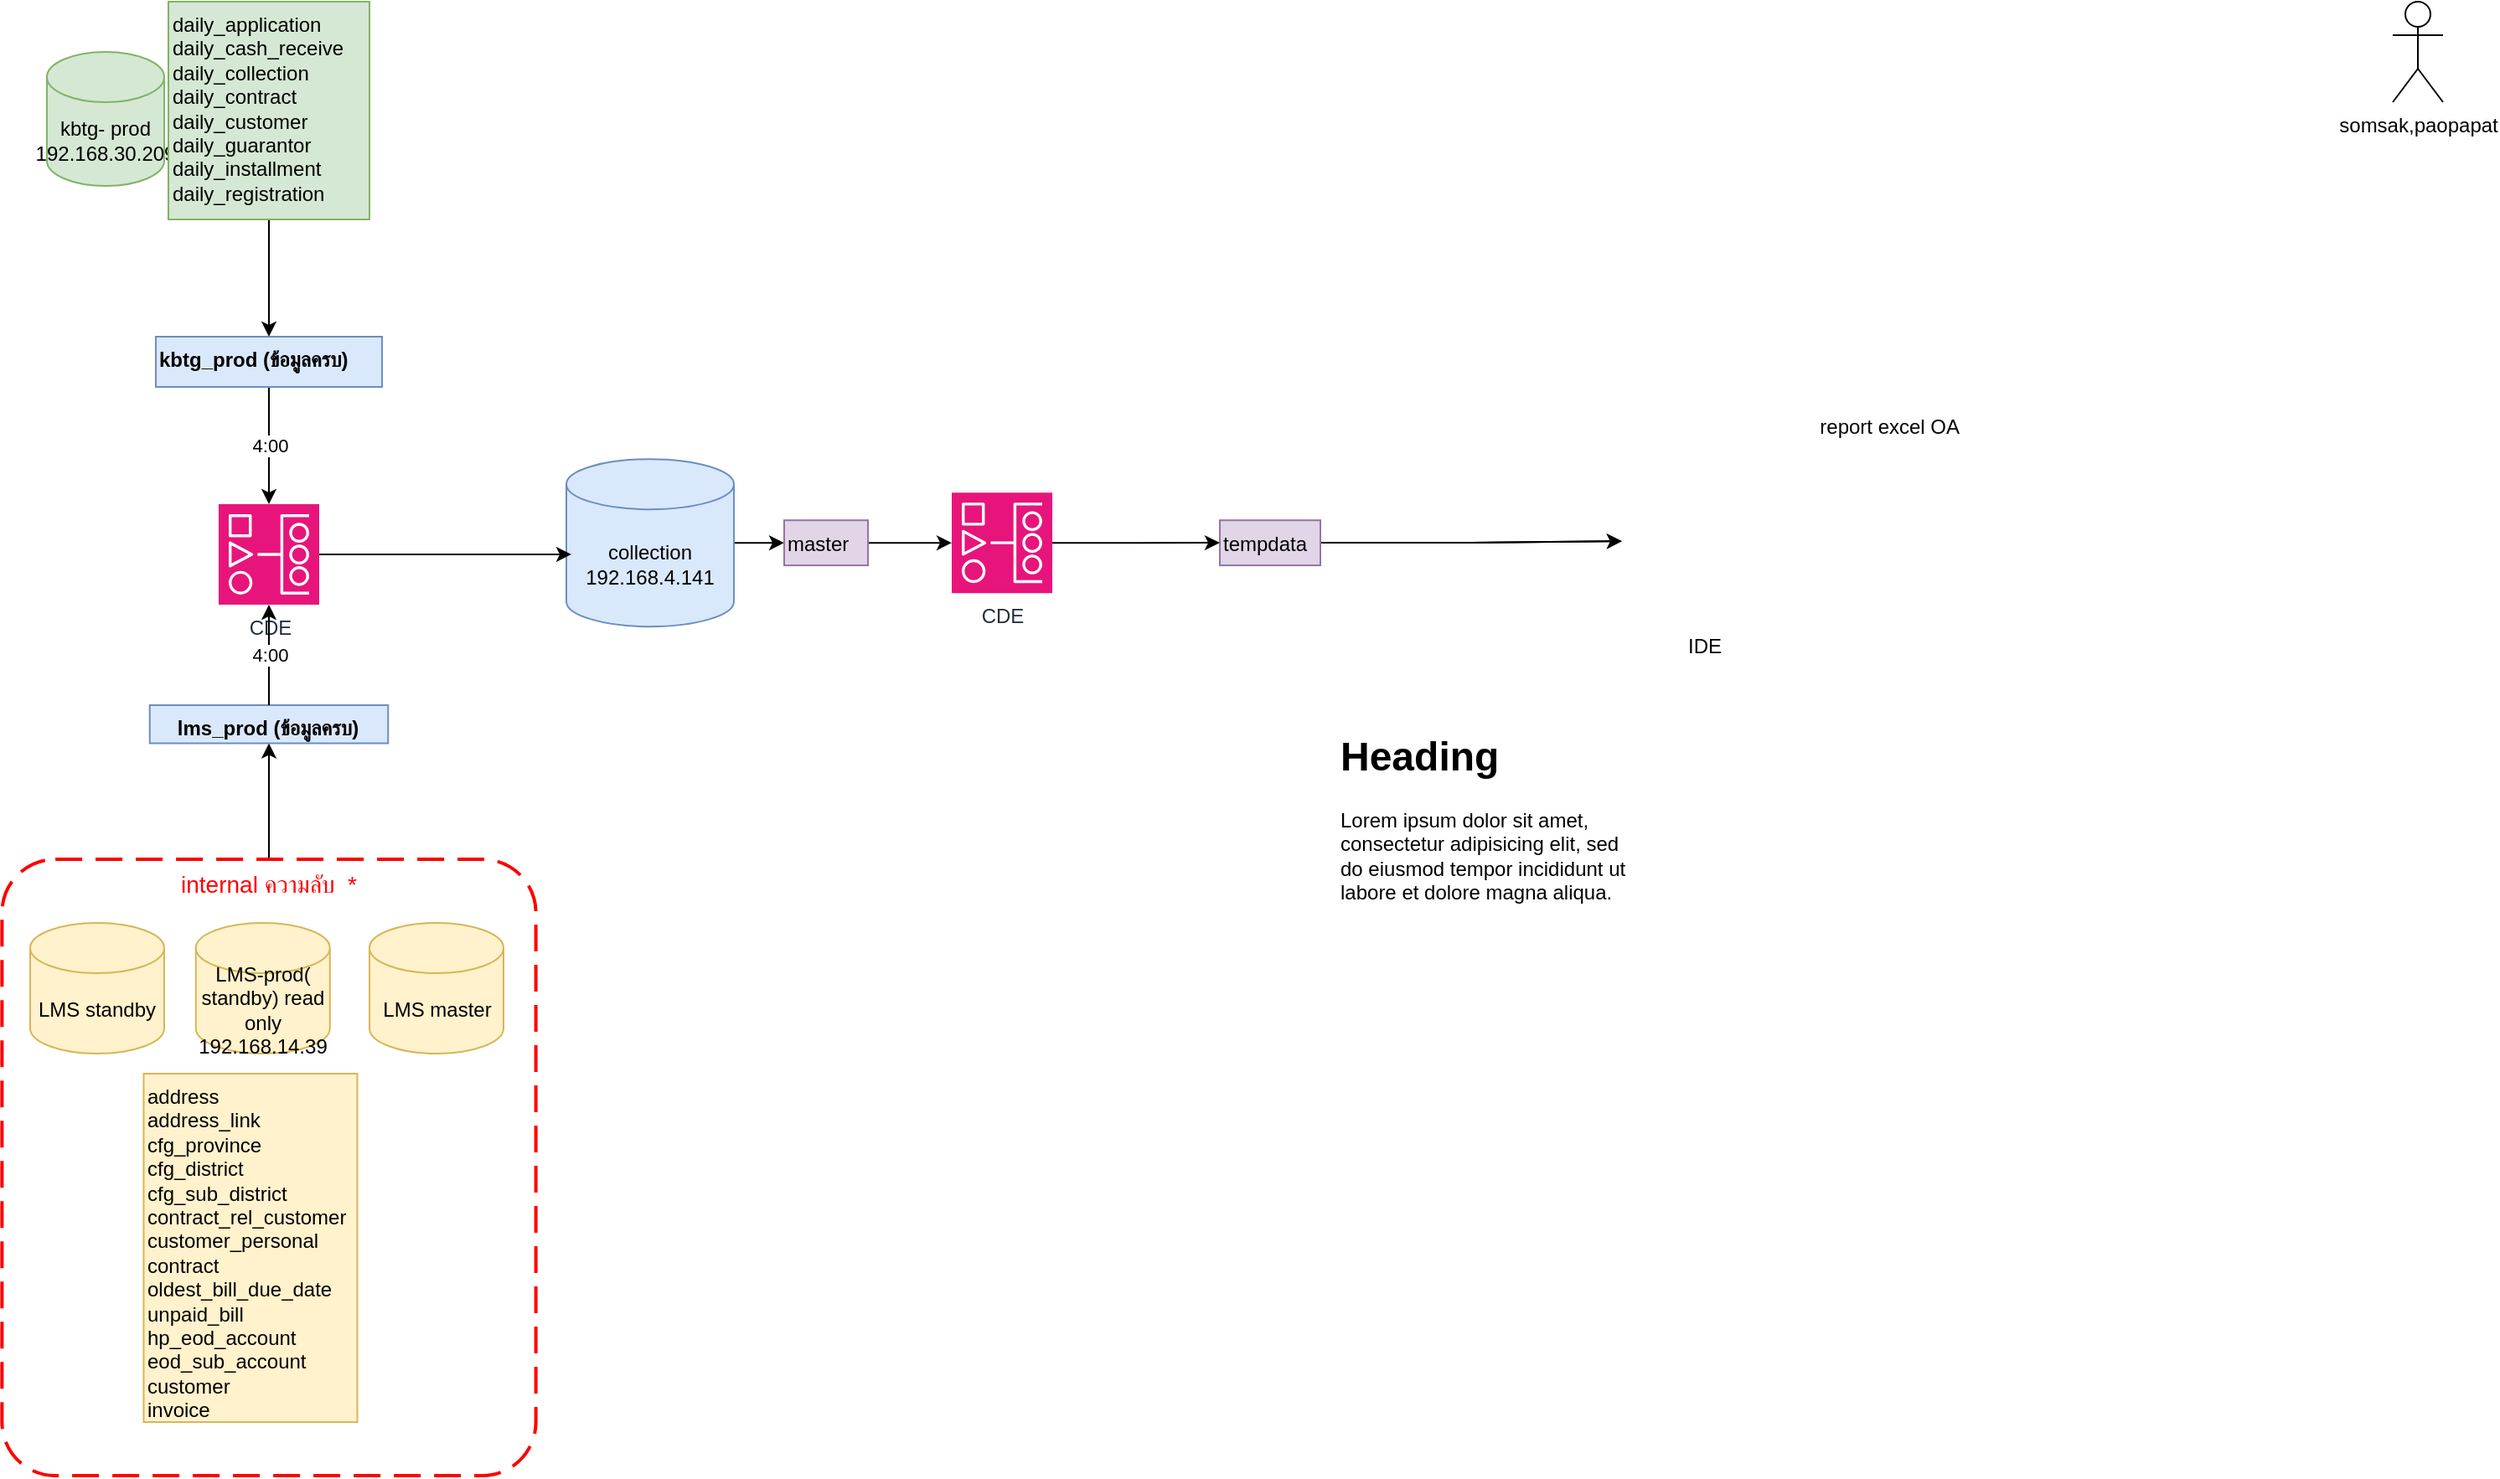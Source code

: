 <mxfile version="24.3.1" type="github">
  <diagram name="collection" id="N_CIKplRmD34ISpjQVyY">
    <mxGraphModel dx="1687" dy="1373" grid="1" gridSize="10" guides="1" tooltips="1" connect="1" arrows="1" fold="1" page="0" pageScale="1" pageWidth="850" pageHeight="1100" math="0" shadow="0">
      <root>
        <mxCell id="0" />
        <mxCell id="1" parent="0" />
        <mxCell id="TMKRBCzvs0gfoDrvslkT-5" style="edgeStyle=orthogonalEdgeStyle;rounded=0;orthogonalLoop=1;jettySize=auto;html=1;entryX=0.5;entryY=1;entryDx=0;entryDy=0;" parent="1" source="8qF9MvdjFyCx3xQRs_l2-4" target="0of4-0cHT8gc_cpD0exL-45" edge="1">
          <mxGeometry relative="1" as="geometry" />
        </mxCell>
        <mxCell id="8qF9MvdjFyCx3xQRs_l2-4" value="internal ความลับ  *" style="rounded=1;arcSize=10;dashed=1;strokeColor=#ff0000;fillColor=none;gradientColor=none;dashPattern=8 4;strokeWidth=2;textShadow=0;align=center;glass=0;fontColor=#FF0000;verticalAlign=top;fontSize=14;" parent="1" vertex="1">
          <mxGeometry x="163.19" y="172" width="318.62" height="368" as="geometry" />
        </mxCell>
        <mxCell id="Nf1m1TZT0g2i1Bwr5nnO-6" value="address&#xa;address_link&#xa;cfg_province&#xa;cfg_district&#xa;cfg_sub_district&#xa;contract_rel_customer&#xa;customer_personal&#xa;contract&#xa;oldest_bill_due_date&#xa;unpaid_bill&#xa;hp_eod_account&#xa;eod_sub_account&#xa;customer&#xa;invoice&#xa;" style="text;whiteSpace=wrap;fillColor=#fff2cc;strokeColor=#d6b656;" parent="1" vertex="1">
          <mxGeometry x="247.75" y="300" width="127.5" height="208" as="geometry" />
        </mxCell>
        <mxCell id="TMKRBCzvs0gfoDrvslkT-9" style="edgeStyle=orthogonalEdgeStyle;rounded=0;orthogonalLoop=1;jettySize=auto;html=1;entryX=0;entryY=0.5;entryDx=0;entryDy=0;" parent="1" source="Nf1m1TZT0g2i1Bwr5nnO-13" target="0of4-0cHT8gc_cpD0exL-10" edge="1">
          <mxGeometry relative="1" as="geometry" />
        </mxCell>
        <mxCell id="Nf1m1TZT0g2i1Bwr5nnO-13" value="collection 192.168.4.141" style="shape=cylinder3;whiteSpace=wrap;html=1;boundedLbl=1;backgroundOutline=1;size=15;fillColor=#dae8fc;strokeColor=#6c8ebf;" parent="1" vertex="1">
          <mxGeometry x="500" y="-66.93" width="100" height="100" as="geometry" />
        </mxCell>
        <mxCell id="Nf1m1TZT0g2i1Bwr5nnO-21" value="&lt;span style=&quot;text-align: left;&quot;&gt;kbtg&lt;/span&gt;- prod&lt;div&gt;192.168.30.209&lt;br&gt;&lt;/div&gt;" style="shape=cylinder3;whiteSpace=wrap;html=1;boundedLbl=1;backgroundOutline=1;size=15;fillColor=#d5e8d4;strokeColor=#82b366;" parent="1" vertex="1">
          <mxGeometry x="190" y="-310" width="70" height="80" as="geometry" />
        </mxCell>
        <mxCell id="bzwR7am9XMDccwwjt7F8-6" style="edgeStyle=orthogonalEdgeStyle;rounded=0;orthogonalLoop=1;jettySize=auto;html=1;entryX=0.5;entryY=0;entryDx=0;entryDy=0;" parent="1" source="Nf1m1TZT0g2i1Bwr5nnO-35" target="Nf1m1TZT0g2i1Bwr5nnO-31" edge="1">
          <mxGeometry relative="1" as="geometry" />
        </mxCell>
        <mxCell id="Nf1m1TZT0g2i1Bwr5nnO-35" value="daily_application&#xa;daily_cash_receive&#xa;daily_collection&#xa;daily_contract&#xa;daily_customer&#xa;daily_guarantor&#xa;daily_installment&#xa;daily_registration" style="text;whiteSpace=wrap;fillColor=#d5e8d4;strokeColor=#82b366;" parent="1" vertex="1">
          <mxGeometry x="262.5" y="-340" width="120" height="130" as="geometry" />
        </mxCell>
        <mxCell id="0of4-0cHT8gc_cpD0exL-1" value="&lt;div&gt;&lt;span style=&quot;background-color: initial;&quot;&gt;somsak,paopapat&lt;/span&gt;&lt;br&gt;&lt;/div&gt;" style="shape=umlActor;verticalLabelPosition=bottom;verticalAlign=top;html=1;outlineConnect=0;" parent="1" vertex="1">
          <mxGeometry x="1590" y="-340" width="30" height="60" as="geometry" />
        </mxCell>
        <mxCell id="bzwR7am9XMDccwwjt7F8-15" style="edgeStyle=orthogonalEdgeStyle;rounded=0;orthogonalLoop=1;jettySize=auto;html=1;entryX=0;entryY=0.5;entryDx=0;entryDy=0;" parent="1" source="TMKRBCzvs0gfoDrvslkT-10" edge="1" target="F27ALehWRb684vpIebyI-6">
          <mxGeometry relative="1" as="geometry">
            <mxPoint x="950" y="-16.93" as="targetPoint" />
          </mxGeometry>
        </mxCell>
        <mxCell id="F27ALehWRb684vpIebyI-3" style="edgeStyle=orthogonalEdgeStyle;rounded=0;orthogonalLoop=1;jettySize=auto;html=1;exitX=1;exitY=0.5;exitDx=0;exitDy=0;" edge="1" parent="1" source="0of4-0cHT8gc_cpD0exL-10" target="F27ALehWRb684vpIebyI-2">
          <mxGeometry relative="1" as="geometry" />
        </mxCell>
        <mxCell id="0of4-0cHT8gc_cpD0exL-10" value="master" style="text;whiteSpace=wrap;fillColor=#e1d5e7;strokeColor=#9673a6;" parent="1" vertex="1">
          <mxGeometry x="630" y="-30.39" width="50" height="26.93" as="geometry" />
        </mxCell>
        <mxCell id="0of4-0cHT8gc_cpD0exL-15" value="report excel OA&amp;nbsp;" style="shape=image;html=1;verticalAlign=top;verticalLabelPosition=bottom;labelBackgroundColor=#ffffff;imageAspect=0;aspect=fixed;image=https://cdn1.iconfinder.com/data/icons/Futurosoft%20Icons%200.5.2/128x128/mimetypes/xls.png" parent="1" vertex="1">
          <mxGeometry x="1261" y="-160" width="60" height="60" as="geometry" />
        </mxCell>
        <mxCell id="0of4-0cHT8gc_cpD0exL-28" value="LMS-prod( standby) read only&lt;div&gt;192.168.14.39&lt;/div&gt;" style="shape=cylinder3;whiteSpace=wrap;html=1;boundedLbl=1;backgroundOutline=1;size=15;fillColor=#fff2cc;strokeColor=#d6b656;" parent="1" vertex="1">
          <mxGeometry x="278.88" y="210" width="80" height="78" as="geometry" />
        </mxCell>
        <mxCell id="0of4-0cHT8gc_cpD0exL-29" value="LMS master" style="shape=cylinder3;whiteSpace=wrap;html=1;boundedLbl=1;backgroundOutline=1;size=15;fillColor=#fff2cc;strokeColor=#d6b656;" parent="1" vertex="1">
          <mxGeometry x="382.5" y="210" width="80" height="78" as="geometry" />
        </mxCell>
        <mxCell id="0of4-0cHT8gc_cpD0exL-34" value="LMS standby" style="shape=cylinder3;whiteSpace=wrap;html=1;boundedLbl=1;backgroundOutline=1;size=15;fillColor=#fff2cc;strokeColor=#d6b656;" parent="1" vertex="1">
          <mxGeometry x="180" y="210" width="80" height="78" as="geometry" />
        </mxCell>
        <mxCell id="0of4-0cHT8gc_cpD0exL-45" value="lms_prod (ข้อมูลครบ)&#xa;&#xa;" style="text;whiteSpace=wrap;fontStyle=1;labelBorderColor=none;textShadow=0;labelBackgroundColor=none;rounded=0;strokeColor=#6c8ebf;fillColor=#dae8fc;align=center;" parent="1" vertex="1">
          <mxGeometry x="251.38" y="80" width="142.25" height="22.76" as="geometry" />
        </mxCell>
        <mxCell id="0of4-0cHT8gc_cpD0exL-62" value="" style="shape=image;html=1;verticalAlign=top;verticalLabelPosition=bottom;labelBackgroundColor=#ffffff;imageAspect=0;aspect=fixed;image=https://cdn4.iconfinder.com/data/icons/travello-basic-ui-1/64/Wrong-128.png" parent="1" vertex="1">
          <mxGeometry x="210" y="210" width="20" height="20" as="geometry" />
        </mxCell>
        <mxCell id="0of4-0cHT8gc_cpD0exL-63" value="" style="shape=image;html=1;verticalAlign=top;verticalLabelPosition=bottom;labelBackgroundColor=#ffffff;imageAspect=0;aspect=fixed;image=https://cdn3.iconfinder.com/data/icons/flat-actions-icons-9/792/Tick_Mark_Dark-128.png" parent="1" vertex="1">
          <mxGeometry x="303.88" y="200" width="30" height="30" as="geometry" />
        </mxCell>
        <mxCell id="n4ZRNCnwu2M69PV4FqZp-1" value="CDE" style="sketch=0;points=[[0,0,0],[0.25,0,0],[0.5,0,0],[0.75,0,0],[1,0,0],[0,1,0],[0.25,1,0],[0.5,1,0],[0.75,1,0],[1,1,0],[0,0.25,0],[0,0.5,0],[0,0.75,0],[1,0.25,0],[1,0.5,0],[1,0.75,0]];outlineConnect=0;fontColor=#232F3E;fillColor=#E7157B;strokeColor=#ffffff;dashed=0;verticalLabelPosition=bottom;verticalAlign=top;align=center;html=1;fontSize=12;fontStyle=0;aspect=fixed;shape=mxgraph.aws4.resourceIcon;resIcon=mxgraph.aws4.managed_workflows_for_apache_airflow;" parent="1" vertex="1">
          <mxGeometry x="292.5" y="-40" width="60" height="60" as="geometry" />
        </mxCell>
        <mxCell id="TMKRBCzvs0gfoDrvslkT-6" value="4:00" style="edgeStyle=orthogonalEdgeStyle;rounded=0;orthogonalLoop=1;jettySize=auto;html=1;" parent="1" source="Nf1m1TZT0g2i1Bwr5nnO-31" target="n4ZRNCnwu2M69PV4FqZp-1" edge="1">
          <mxGeometry relative="1" as="geometry" />
        </mxCell>
        <mxCell id="Nf1m1TZT0g2i1Bwr5nnO-31" value="kbtg_prod (ข้อมูลครบ)&#xa;&#xa;" style="text;whiteSpace=wrap;fontStyle=1;labelBorderColor=none;textShadow=0;labelBackgroundColor=none;rounded=0;strokeColor=#6c8ebf;fillColor=#dae8fc;" parent="1" vertex="1">
          <mxGeometry x="255" y="-140" width="135" height="30" as="geometry" />
        </mxCell>
        <mxCell id="bzwR7am9XMDccwwjt7F8-11" style="edgeStyle=orthogonalEdgeStyle;rounded=0;orthogonalLoop=1;jettySize=auto;html=1;entryX=0.03;entryY=0.569;entryDx=0;entryDy=0;entryPerimeter=0;" parent="1" source="n4ZRNCnwu2M69PV4FqZp-1" target="Nf1m1TZT0g2i1Bwr5nnO-13" edge="1">
          <mxGeometry relative="1" as="geometry" />
        </mxCell>
        <mxCell id="bzwR7am9XMDccwwjt7F8-17" value="" style="shape=image;html=1;verticalAlign=top;verticalLabelPosition=bottom;labelBackgroundColor=#ffffff;imageAspect=0;aspect=fixed;image=https://cdn4.iconfinder.com/data/icons/travello-basic-ui-1/64/Wrong-128.png" parent="1" vertex="1">
          <mxGeometry x="412.5" y="205" width="20" height="20" as="geometry" />
        </mxCell>
        <mxCell id="TMKRBCzvs0gfoDrvslkT-4" value="4:00" style="edgeStyle=orthogonalEdgeStyle;rounded=0;orthogonalLoop=1;jettySize=auto;html=1;exitX=0.5;exitY=0;exitDx=0;exitDy=0;entryX=0.5;entryY=1;entryDx=0;entryDy=0;entryPerimeter=0;" parent="1" source="0of4-0cHT8gc_cpD0exL-45" target="n4ZRNCnwu2M69PV4FqZp-1" edge="1">
          <mxGeometry relative="1" as="geometry" />
        </mxCell>
        <mxCell id="F27ALehWRb684vpIebyI-11" value="" style="edgeStyle=orthogonalEdgeStyle;rounded=0;orthogonalLoop=1;jettySize=auto;html=1;" edge="1" parent="1" source="TMKRBCzvs0gfoDrvslkT-10" target="F27ALehWRb684vpIebyI-6">
          <mxGeometry relative="1" as="geometry" />
        </mxCell>
        <mxCell id="TMKRBCzvs0gfoDrvslkT-10" value="tempdata" style="text;whiteSpace=wrap;fillColor=#e1d5e7;strokeColor=#9673a6;" parent="1" vertex="1">
          <mxGeometry x="890" y="-30.39" width="60" height="26.93" as="geometry" />
        </mxCell>
        <mxCell id="F27ALehWRb684vpIebyI-4" style="edgeStyle=orthogonalEdgeStyle;rounded=0;orthogonalLoop=1;jettySize=auto;html=1;exitX=1;exitY=0.5;exitDx=0;exitDy=0;exitPerimeter=0;" edge="1" parent="1" source="F27ALehWRb684vpIebyI-2" target="TMKRBCzvs0gfoDrvslkT-10">
          <mxGeometry relative="1" as="geometry" />
        </mxCell>
        <mxCell id="F27ALehWRb684vpIebyI-2" value="CDE" style="sketch=0;points=[[0,0,0],[0.25,0,0],[0.5,0,0],[0.75,0,0],[1,0,0],[0,1,0],[0.25,1,0],[0.5,1,0],[0.75,1,0],[1,1,0],[0,0.25,0],[0,0.5,0],[0,0.75,0],[1,0.25,0],[1,0.5,0],[1,0.75,0]];outlineConnect=0;fontColor=#232F3E;fillColor=#E7157B;strokeColor=#ffffff;dashed=0;verticalLabelPosition=bottom;verticalAlign=top;align=center;html=1;fontSize=12;fontStyle=0;aspect=fixed;shape=mxgraph.aws4.resourceIcon;resIcon=mxgraph.aws4.managed_workflows_for_apache_airflow;" vertex="1" parent="1">
          <mxGeometry x="730" y="-46.93" width="60" height="60" as="geometry" />
        </mxCell>
        <mxCell id="F27ALehWRb684vpIebyI-6" value="IDE" style="shape=image;html=1;verticalAlign=top;verticalLabelPosition=bottom;labelBackgroundColor=#ffffff;imageAspect=0;aspect=fixed;image=https://cdn1.iconfinder.com/data/icons/DarkGlass_Reworked/128x128/mimetypes/source_py.png" vertex="1" parent="1">
          <mxGeometry x="1130" y="-66.93" width="98" height="98" as="geometry" />
        </mxCell>
        <mxCell id="F27ALehWRb684vpIebyI-10" value="" style="shape=image;html=1;verticalAlign=top;verticalLabelPosition=bottom;labelBackgroundColor=#ffffff;imageAspect=0;aspect=fixed;image=https://cdn0.iconfinder.com/data/icons/logos-microsoft-office-365/128/Microsoft_Office-09-128.png" vertex="1" parent="1">
          <mxGeometry x="1247" y="-46.93" width="88" height="88" as="geometry" />
        </mxCell>
        <mxCell id="F27ALehWRb684vpIebyI-14" value="&lt;h1 style=&quot;margin-top: 0px;&quot;&gt;Heading&lt;/h1&gt;&lt;p&gt;Lorem ipsum dolor sit amet, consectetur adipisicing elit, sed do eiusmod tempor incididunt ut labore et dolore magna aliqua.&lt;/p&gt;" style="text;html=1;whiteSpace=wrap;overflow=hidden;rounded=0;" vertex="1" parent="1">
          <mxGeometry x="960" y="90" width="180" height="120" as="geometry" />
        </mxCell>
      </root>
    </mxGraphModel>
  </diagram>
</mxfile>
